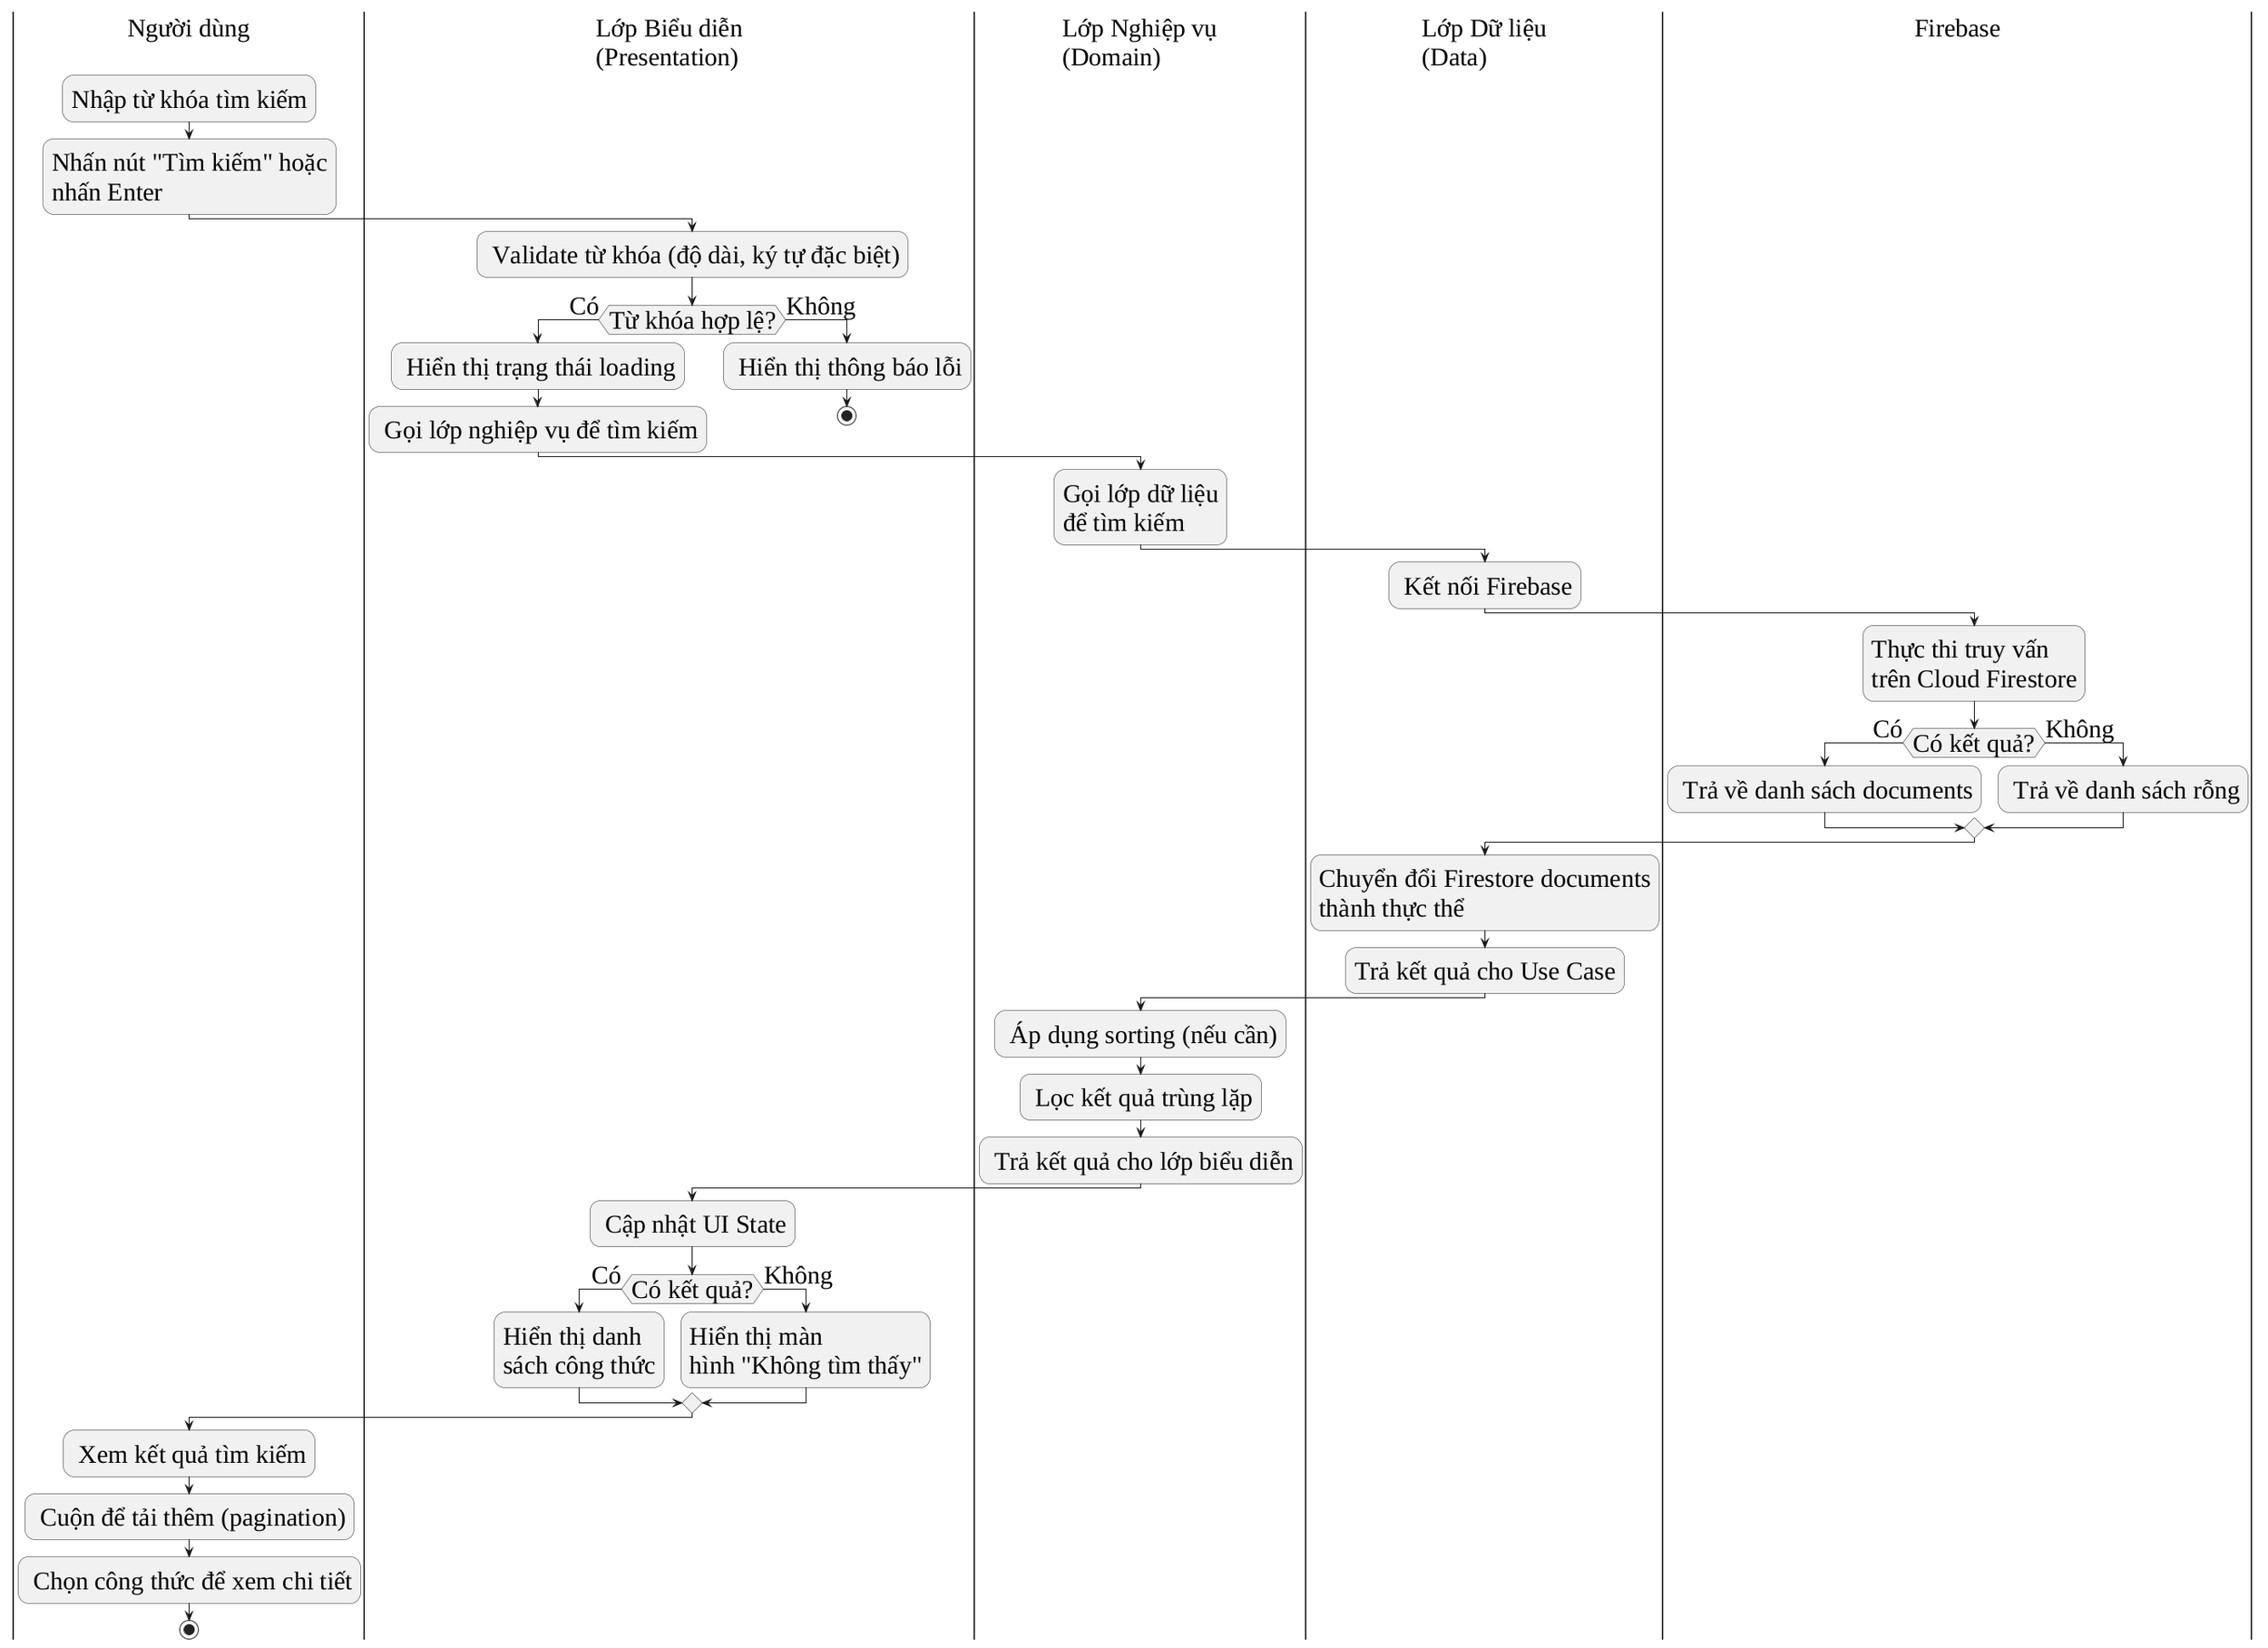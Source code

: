 @startuml
skinparam DefaultFontName "Liberation Serif"
skinparam DefaultFontSize 30

|Người dùng|
:Nhập từ khóa tìm kiếm;
:Nhấn nút "Tìm kiếm" hoặc\nnhấn Enter;

|Lớp Biểu diễn\n(Presentation)|
: Validate từ khóa (độ dài, ký tự đặc biệt);
if (Từ khóa hợp lệ?) then (Có)
  : Hiển thị trạng thái loading;
  : Gọi lớp nghiệp vụ để tìm kiếm;
else (Không)
  : Hiển thị thông báo lỗi;
  stop
endif

|Lớp Nghiệp vụ\n(Domain)|
:Gọi lớp dữ liệu\nđể tìm kiếm;

|Lớp Dữ liệu\n(Data)|
: Kết nối Firebase;

|Firebase|
:Thực thi truy vấn\ntrên Cloud Firestore;
if (Có kết quả?) then (Có)
  : Trả về danh sách documents;
else (Không)
  : Trả về danh sách rỗng;
endif

|Lớp Dữ liệu\n(Data)|
:Chuyển đổi Firestore documents\nthành thực thể;
:Trả kết quả cho Use Case;

|Lớp Nghiệp vụ\n(Domain)|
: Áp dụng sorting (nếu cần);
: Lọc kết quả trùng lặp;
: Trả kết quả cho lớp biểu diễn;

|Lớp Biểu diễn\n(Presentation)|
: Cập nhật UI State;
if (Có kết quả?) then (Có)
  :Hiển thị danh\nsách công thức;
else (Không)
  :Hiển thị màn\nhình "Không tìm thấy";
endif

|Người dùng|
: Xem kết quả tìm kiếm;
: Cuộn để tải thêm (pagination);
: Chọn công thức để xem chi tiết;

stop
@enduml